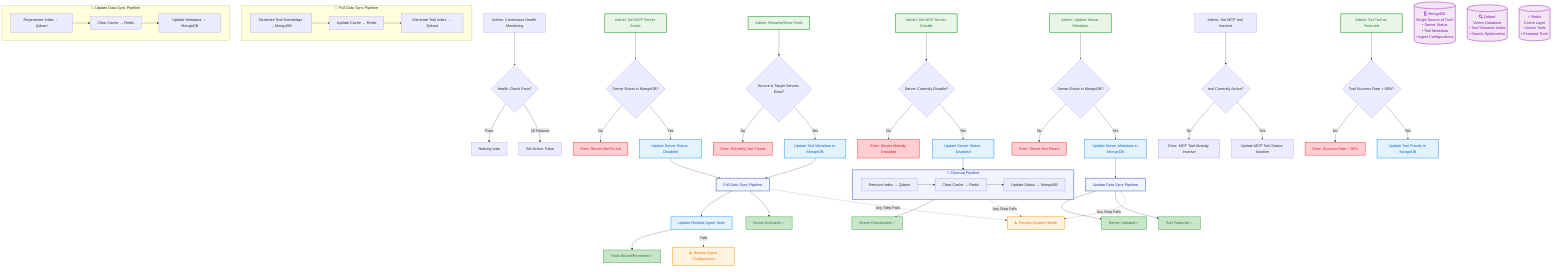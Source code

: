 flowchart TD
 subgraph SYNC1["🔄 Full Data Sync Pipeline"]
        S1A["Generate Tool Knowledge → MongoDB"]
        S1B["Update Cache → Redis"]
        S1C["Generate Tool Index → Qdrant"]
  end
 subgraph SYNC2["🔄 Update Data Sync Pipeline"]
        S2A["Regenerate Index → Qdrant"]
        S2B["Clear Cache → Redis"]
        S2C["Update Metadata → MongoDB"]
  end
 subgraph CLEANUP["🧹 Cleanup Pipeline"]
        CL1["Remove Index → Qdrant"]
        CL2["Clear Cache → Redis"]
        CL3["Update Status → MongoDB"]
  end
    A1["Admin: Set MCP Server Active"] --> B1{"Server Exists in MongoDB?"}
    A4["Admin: Rename/Move Tools"] --> B4{"Source & Target Servers Exist?"}
    A2["Admin: Set MCP Server Disable"] --> B2{"Server Currently Disable?"}
    A3["Admin: Update Server Metadata"] --> B3{"Server Exists in MongoDB?"}
    A21["Admin: Set MCP tool Inactive"] --> B21{"tool Currently Active?"}
    A5["Admin: Set Tool as Featured"] --> B5{"Tool Success Rate > 90%?"}
    A6["Admin: Continuous Health Monitoring"] --> FF{Health Check Pass?}
    FF -->|Pass| EE["Nothing todo"]
    FF -->|10 Failures| GG[Set Active: False]

    B1 -- No --> ERR1["Error: Server Not Found"]
    B1 -- Yes --> C1["Update Server Status: Disabled"]
    C1 --> FULLSYNC["Full Data Sync Pipeline"]
    B2 -- No --> ERR2["Error: Server Already Disabled"]
    B2 -- Yes --> C2["Update Server Status: Disabled"]
    
    C2 --> CLEANUP
    B3 -- No --> ERR3["Error: Server Not Found"]
    B3 -- Yes --> C3["Update Server Metadata in MongoDB"]
    C3 --> UPDATESYNC["Update Data Sync Pipeline"]
    B4 -- No --> ERR4["Error: Server(s) Not Found"]
    B4 -- Yes --> C4["Update Tool Metadata in MongoDB"]

    B21 -- No --> ERR21["Error: MCP Tool Already Inactive"]
    B21 -- Yes --> C21["Update MCP Tool Status: Inactive"]
      
    C4 --> FULLSYNC
    FULLSYNC --> G4["Update Related Agent Tools"] & SUCCESS1["Server Activated ✅"]
    G4 --> SUCCESS4["Tools Moved/Renamed ✅"]
    B5 -- No --> ERR5["Error: Success Rate &lt; 90%"]
    B5 -- Yes --> C5["Update Tool Priority in MongoDB"]
    
    S1A --> S1B
    S1B --> S1C
    S2A --> S2B
    S2B --> S2C
    CL1 --> CL2
    CL2 --> CL3
    UPDATESYNC --> SUCCESS2["Server Updated ✅"] & SUCCESS3["Tool Featured ✅"]
    CLEANUP --> SUCCESS4B["Server Deactivated ✅"]
    FULLSYNC -. Any Step Fails .-> REVIEW1["⚠️ Review System Health"]
    UPDATESYNC -. Any Step Fails .-> REVIEW1
    CLEANUP -. Any Step Fails .-> REVIEW1
    G4 -. Fails .-> REVIEW2["⚠️ Review Agent Configuration"]
    MONGO[("🗄️ MongoDB<br>Single Source of Truth<br>• Server Status<br>• Tool Metadata<br>• Agent Configurations")]
    QDRANT[("🔍 Qdrant<br>Vector Database<br>• Tool Semantic Index<br>• Search Optimization")]
    REDIS[("⚡ Redis<br>Cache Layer<br>• Active Tools<br>• Featured Tools")]

     A1:::entry
     A4:::entry
     A2:::entry
     A3:::entry
     A5:::entry
     ERR1:::error
     C1:::process
     FULLSYNC:::pipeline
     ERR2:::error
     C2:::process
     CLEANUP:::pipeline
     ERR3:::error
     C3:::process
     UPDATESYNC:::pipeline
     ERR4:::error
     C4:::process
     G4:::process
     SUCCESS1:::success
     SUCCESS4:::success
     ERR5:::error
     C5:::process
     SUCCESS2:::success
     SUCCESS3:::success
     SUCCESS4B:::success
     REVIEW1:::review
     REVIEW2:::review
     MONGO:::storage
     QDRANT:::storage
     REDIS:::storage
    classDef success fill:#c8e6c9,stroke:#4caf50,stroke-width:2px,color:#2e7d32
    classDef error fill:#ffcdd2,stroke:#f44336,stroke-width:2px,color:#c62828
    classDef process fill:#e3f2fd,stroke:#2196f3,stroke-width:2px,color:#1565c0
    classDef review fill:#fff3e0,stroke:#ff9800,stroke-width:2px,color:#ef6c00
    classDef storage fill:#f3e5f5,stroke:#9c27b0,stroke-width:2px,color:#7b1fa2
    classDef entry fill:#e8f5e8,stroke:#4caf50,stroke-width:3px,color:#2e7d32
    classDef pipeline fill:#f0f4ff,stroke:#3f51b5,stroke-width:2px,color:#303f9f